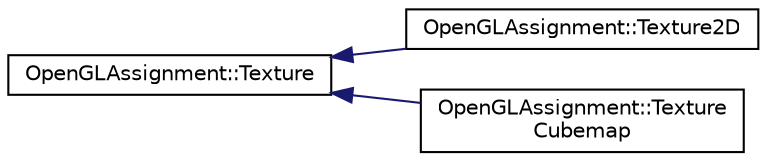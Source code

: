 digraph "Graphical Class Hierarchy"
{
 // LATEX_PDF_SIZE
  edge [fontname="Helvetica",fontsize="10",labelfontname="Helvetica",labelfontsize="10"];
  node [fontname="Helvetica",fontsize="10",shape=record];
  rankdir="LR";
  Node0 [label="OpenGLAssignment::Texture",height=0.2,width=0.4,color="black", fillcolor="white", style="filled",URL="$class_open_g_l_assignment_1_1_texture.html",tooltip=" "];
  Node0 -> Node1 [dir="back",color="midnightblue",fontsize="10",style="solid",fontname="Helvetica"];
  Node1 [label="OpenGLAssignment::Texture2D",height=0.2,width=0.4,color="black", fillcolor="white", style="filled",URL="$class_open_g_l_assignment_1_1_texture2_d.html",tooltip=" "];
  Node0 -> Node2 [dir="back",color="midnightblue",fontsize="10",style="solid",fontname="Helvetica"];
  Node2 [label="OpenGLAssignment::Texture\lCubemap",height=0.2,width=0.4,color="black", fillcolor="white", style="filled",URL="$class_open_g_l_assignment_1_1_texture_cubemap.html",tooltip=" "];
}
